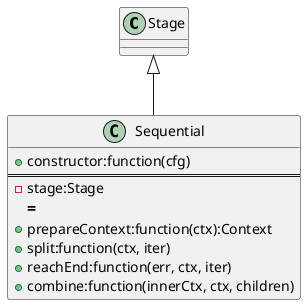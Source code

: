 @startuml

	Class Stage
	Class Sequential{
		+constructor:function(cfg)
===
		-stage:Stage
===		
		+prepareContext:function(ctx):Context
		+split:function(ctx, iter)
		+reachEnd:function(err, ctx, iter)
		+combine:function(innerCtx, ctx, children)
	}

 	Stage <|-- Sequential

@enduml